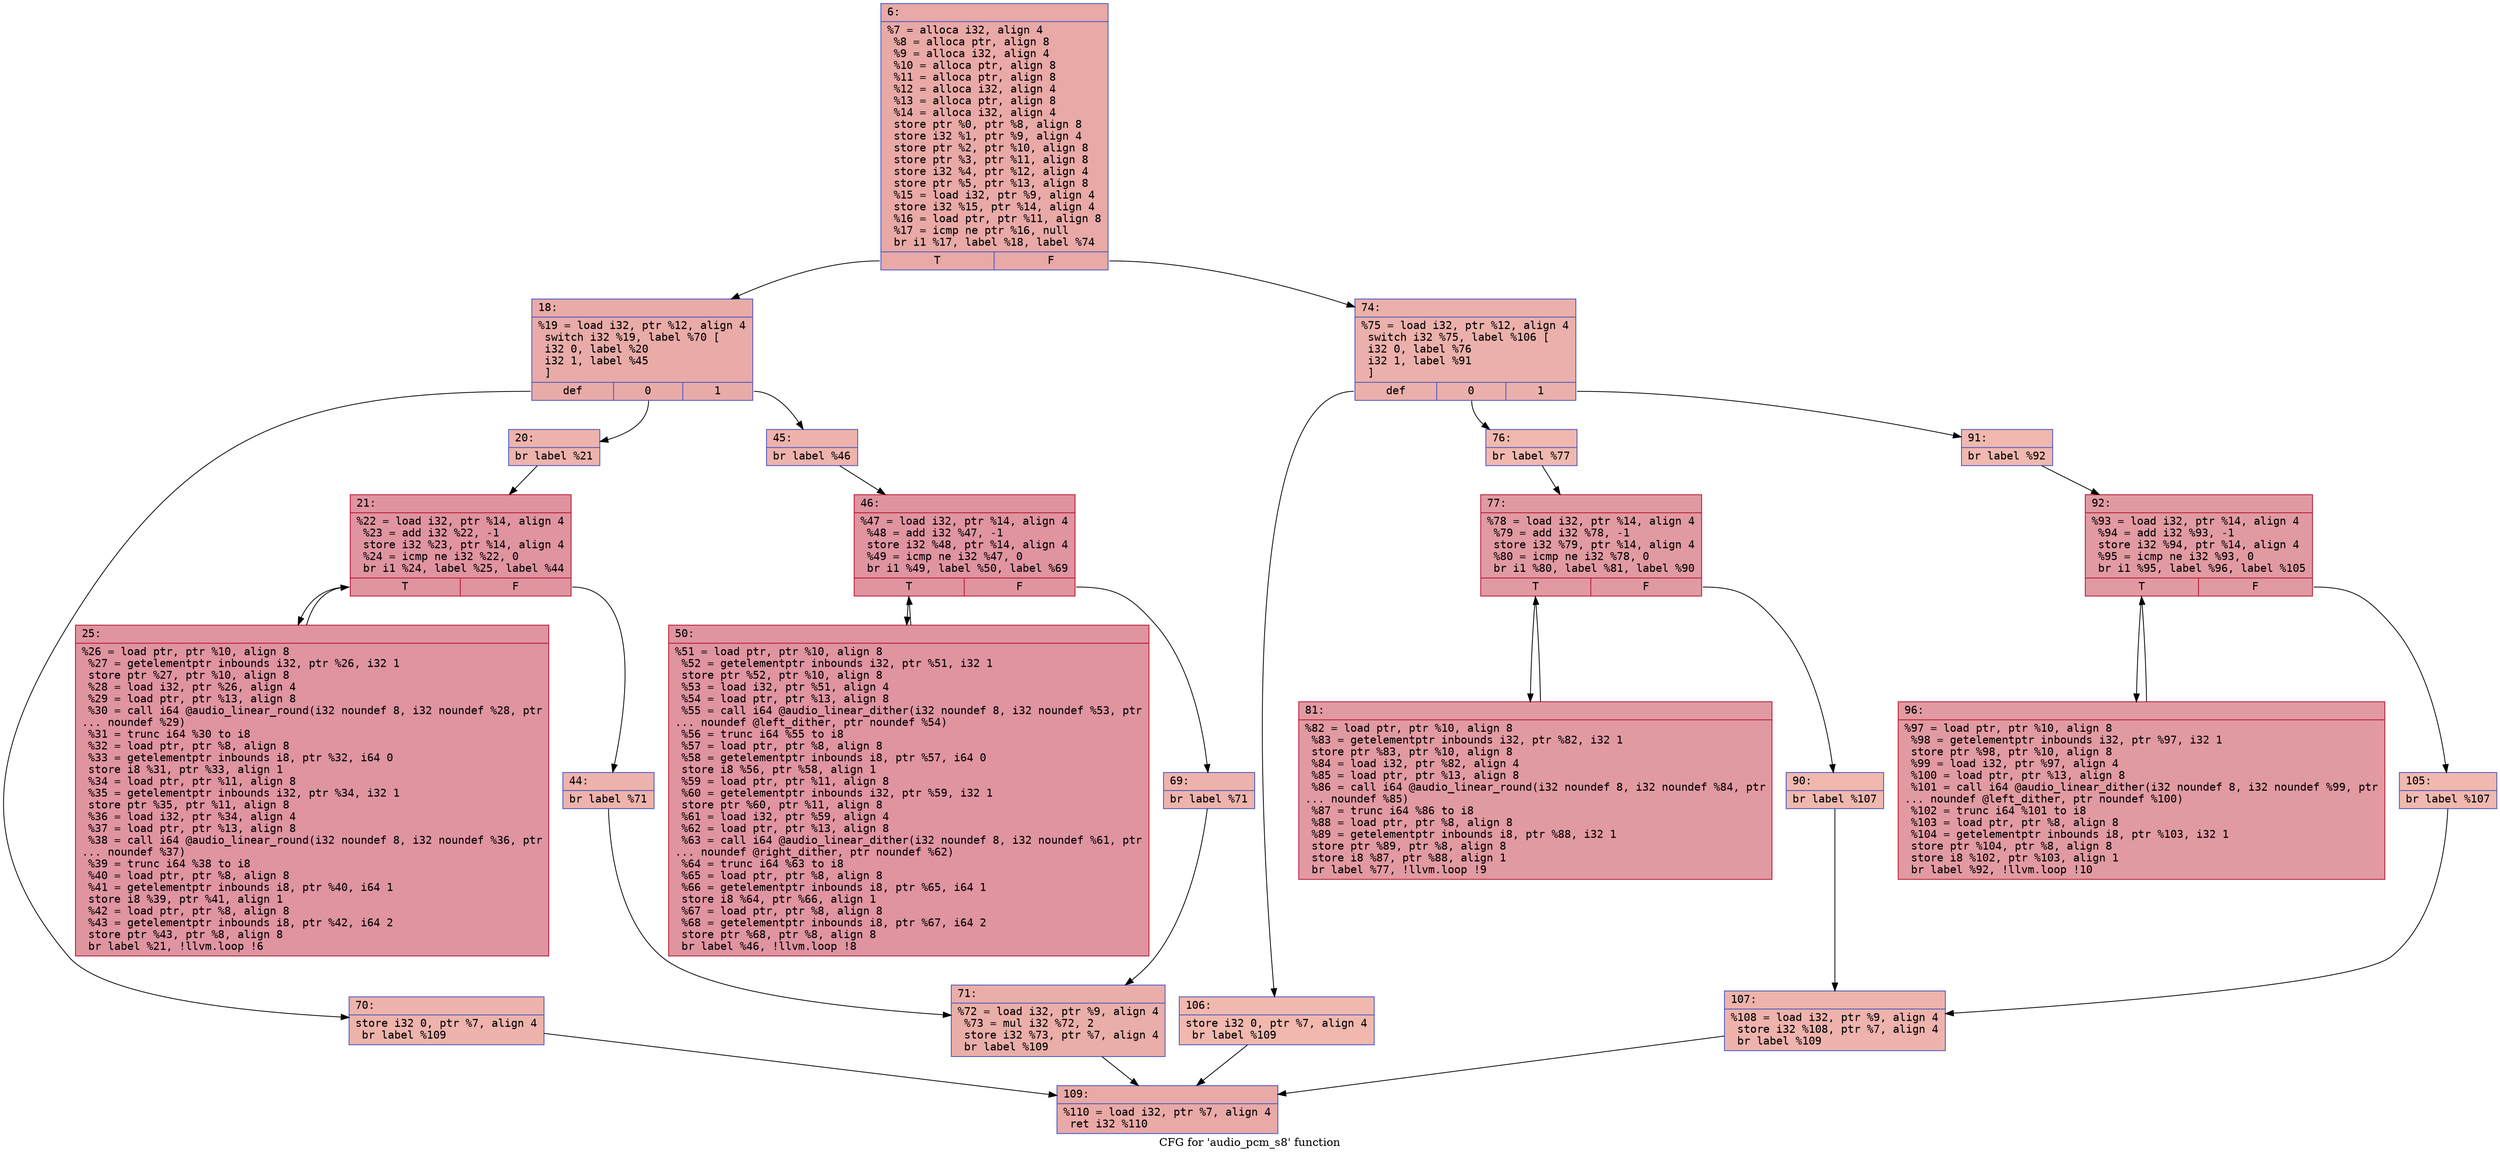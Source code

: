 digraph "CFG for 'audio_pcm_s8' function" {
	label="CFG for 'audio_pcm_s8' function";

	Node0x6000022dfe30 [shape=record,color="#3d50c3ff", style=filled, fillcolor="#ca3b3770" fontname="Courier",label="{6:\l|  %7 = alloca i32, align 4\l  %8 = alloca ptr, align 8\l  %9 = alloca i32, align 4\l  %10 = alloca ptr, align 8\l  %11 = alloca ptr, align 8\l  %12 = alloca i32, align 4\l  %13 = alloca ptr, align 8\l  %14 = alloca i32, align 4\l  store ptr %0, ptr %8, align 8\l  store i32 %1, ptr %9, align 4\l  store ptr %2, ptr %10, align 8\l  store ptr %3, ptr %11, align 8\l  store i32 %4, ptr %12, align 4\l  store ptr %5, ptr %13, align 8\l  %15 = load i32, ptr %9, align 4\l  store i32 %15, ptr %14, align 4\l  %16 = load ptr, ptr %11, align 8\l  %17 = icmp ne ptr %16, null\l  br i1 %17, label %18, label %74\l|{<s0>T|<s1>F}}"];
	Node0x6000022dfe30:s0 -> Node0x6000022dfe80[tooltip="6 -> 18\nProbability 62.50%" ];
	Node0x6000022dfe30:s1 -> Node0x6000022d8230[tooltip="6 -> 74\nProbability 37.50%" ];
	Node0x6000022dfe80 [shape=record,color="#3d50c3ff", style=filled, fillcolor="#cc403a70" fontname="Courier",label="{18:\l|  %19 = load i32, ptr %12, align 4\l  switch i32 %19, label %70 [\l    i32 0, label %20\l    i32 1, label %45\l  ]\l|{<s0>def|<s1>0|<s2>1}}"];
	Node0x6000022dfe80:s0 -> Node0x6000022d8190[tooltip="18 -> 70\nProbability 33.33%" ];
	Node0x6000022dfe80:s1 -> Node0x6000022dfed0[tooltip="18 -> 20\nProbability 33.33%" ];
	Node0x6000022dfe80:s2 -> Node0x6000022d8050[tooltip="18 -> 45\nProbability 33.33%" ];
	Node0x6000022dfed0 [shape=record,color="#3d50c3ff", style=filled, fillcolor="#d6524470" fontname="Courier",label="{20:\l|  br label %21\l}"];
	Node0x6000022dfed0 -> Node0x6000022dff20[tooltip="20 -> 21\nProbability 100.00%" ];
	Node0x6000022dff20 [shape=record,color="#b70d28ff", style=filled, fillcolor="#b70d2870" fontname="Courier",label="{21:\l|  %22 = load i32, ptr %14, align 4\l  %23 = add i32 %22, -1\l  store i32 %23, ptr %14, align 4\l  %24 = icmp ne i32 %22, 0\l  br i1 %24, label %25, label %44\l|{<s0>T|<s1>F}}"];
	Node0x6000022dff20:s0 -> Node0x6000022dff70[tooltip="21 -> 25\nProbability 96.88%" ];
	Node0x6000022dff20:s1 -> Node0x6000022d8000[tooltip="21 -> 44\nProbability 3.12%" ];
	Node0x6000022dff70 [shape=record,color="#b70d28ff", style=filled, fillcolor="#b70d2870" fontname="Courier",label="{25:\l|  %26 = load ptr, ptr %10, align 8\l  %27 = getelementptr inbounds i32, ptr %26, i32 1\l  store ptr %27, ptr %10, align 8\l  %28 = load i32, ptr %26, align 4\l  %29 = load ptr, ptr %13, align 8\l  %30 = call i64 @audio_linear_round(i32 noundef 8, i32 noundef %28, ptr\l... noundef %29)\l  %31 = trunc i64 %30 to i8\l  %32 = load ptr, ptr %8, align 8\l  %33 = getelementptr inbounds i8, ptr %32, i64 0\l  store i8 %31, ptr %33, align 1\l  %34 = load ptr, ptr %11, align 8\l  %35 = getelementptr inbounds i32, ptr %34, i32 1\l  store ptr %35, ptr %11, align 8\l  %36 = load i32, ptr %34, align 4\l  %37 = load ptr, ptr %13, align 8\l  %38 = call i64 @audio_linear_round(i32 noundef 8, i32 noundef %36, ptr\l... noundef %37)\l  %39 = trunc i64 %38 to i8\l  %40 = load ptr, ptr %8, align 8\l  %41 = getelementptr inbounds i8, ptr %40, i64 1\l  store i8 %39, ptr %41, align 1\l  %42 = load ptr, ptr %8, align 8\l  %43 = getelementptr inbounds i8, ptr %42, i64 2\l  store ptr %43, ptr %8, align 8\l  br label %21, !llvm.loop !6\l}"];
	Node0x6000022dff70 -> Node0x6000022dff20[tooltip="25 -> 21\nProbability 100.00%" ];
	Node0x6000022d8000 [shape=record,color="#3d50c3ff", style=filled, fillcolor="#d6524470" fontname="Courier",label="{44:\l|  br label %71\l}"];
	Node0x6000022d8000 -> Node0x6000022d81e0[tooltip="44 -> 71\nProbability 100.00%" ];
	Node0x6000022d8050 [shape=record,color="#3d50c3ff", style=filled, fillcolor="#d6524470" fontname="Courier",label="{45:\l|  br label %46\l}"];
	Node0x6000022d8050 -> Node0x6000022d80a0[tooltip="45 -> 46\nProbability 100.00%" ];
	Node0x6000022d80a0 [shape=record,color="#b70d28ff", style=filled, fillcolor="#b70d2870" fontname="Courier",label="{46:\l|  %47 = load i32, ptr %14, align 4\l  %48 = add i32 %47, -1\l  store i32 %48, ptr %14, align 4\l  %49 = icmp ne i32 %47, 0\l  br i1 %49, label %50, label %69\l|{<s0>T|<s1>F}}"];
	Node0x6000022d80a0:s0 -> Node0x6000022d80f0[tooltip="46 -> 50\nProbability 96.88%" ];
	Node0x6000022d80a0:s1 -> Node0x6000022d8140[tooltip="46 -> 69\nProbability 3.12%" ];
	Node0x6000022d80f0 [shape=record,color="#b70d28ff", style=filled, fillcolor="#b70d2870" fontname="Courier",label="{50:\l|  %51 = load ptr, ptr %10, align 8\l  %52 = getelementptr inbounds i32, ptr %51, i32 1\l  store ptr %52, ptr %10, align 8\l  %53 = load i32, ptr %51, align 4\l  %54 = load ptr, ptr %13, align 8\l  %55 = call i64 @audio_linear_dither(i32 noundef 8, i32 noundef %53, ptr\l... noundef @left_dither, ptr noundef %54)\l  %56 = trunc i64 %55 to i8\l  %57 = load ptr, ptr %8, align 8\l  %58 = getelementptr inbounds i8, ptr %57, i64 0\l  store i8 %56, ptr %58, align 1\l  %59 = load ptr, ptr %11, align 8\l  %60 = getelementptr inbounds i32, ptr %59, i32 1\l  store ptr %60, ptr %11, align 8\l  %61 = load i32, ptr %59, align 4\l  %62 = load ptr, ptr %13, align 8\l  %63 = call i64 @audio_linear_dither(i32 noundef 8, i32 noundef %61, ptr\l... noundef @right_dither, ptr noundef %62)\l  %64 = trunc i64 %63 to i8\l  %65 = load ptr, ptr %8, align 8\l  %66 = getelementptr inbounds i8, ptr %65, i64 1\l  store i8 %64, ptr %66, align 1\l  %67 = load ptr, ptr %8, align 8\l  %68 = getelementptr inbounds i8, ptr %67, i64 2\l  store ptr %68, ptr %8, align 8\l  br label %46, !llvm.loop !8\l}"];
	Node0x6000022d80f0 -> Node0x6000022d80a0[tooltip="50 -> 46\nProbability 100.00%" ];
	Node0x6000022d8140 [shape=record,color="#3d50c3ff", style=filled, fillcolor="#d6524470" fontname="Courier",label="{69:\l|  br label %71\l}"];
	Node0x6000022d8140 -> Node0x6000022d81e0[tooltip="69 -> 71\nProbability 100.00%" ];
	Node0x6000022d8190 [shape=record,color="#3d50c3ff", style=filled, fillcolor="#d6524470" fontname="Courier",label="{70:\l|  store i32 0, ptr %7, align 4\l  br label %109\l}"];
	Node0x6000022d8190 -> Node0x6000022d85a0[tooltip="70 -> 109\nProbability 100.00%" ];
	Node0x6000022d81e0 [shape=record,color="#3d50c3ff", style=filled, fillcolor="#d0473d70" fontname="Courier",label="{71:\l|  %72 = load i32, ptr %9, align 4\l  %73 = mul i32 %72, 2\l  store i32 %73, ptr %7, align 4\l  br label %109\l}"];
	Node0x6000022d81e0 -> Node0x6000022d85a0[tooltip="71 -> 109\nProbability 100.00%" ];
	Node0x6000022d8230 [shape=record,color="#3d50c3ff", style=filled, fillcolor="#d24b4070" fontname="Courier",label="{74:\l|  %75 = load i32, ptr %12, align 4\l  switch i32 %75, label %106 [\l    i32 0, label %76\l    i32 1, label %91\l  ]\l|{<s0>def|<s1>0|<s2>1}}"];
	Node0x6000022d8230:s0 -> Node0x6000022d8500[tooltip="74 -> 106\nProbability 33.33%" ];
	Node0x6000022d8230:s1 -> Node0x6000022d8280[tooltip="74 -> 76\nProbability 33.33%" ];
	Node0x6000022d8230:s2 -> Node0x6000022d83c0[tooltip="74 -> 91\nProbability 33.33%" ];
	Node0x6000022d8280 [shape=record,color="#3d50c3ff", style=filled, fillcolor="#dc5d4a70" fontname="Courier",label="{76:\l|  br label %77\l}"];
	Node0x6000022d8280 -> Node0x6000022d82d0[tooltip="76 -> 77\nProbability 100.00%" ];
	Node0x6000022d82d0 [shape=record,color="#b70d28ff", style=filled, fillcolor="#bb1b2c70" fontname="Courier",label="{77:\l|  %78 = load i32, ptr %14, align 4\l  %79 = add i32 %78, -1\l  store i32 %79, ptr %14, align 4\l  %80 = icmp ne i32 %78, 0\l  br i1 %80, label %81, label %90\l|{<s0>T|<s1>F}}"];
	Node0x6000022d82d0:s0 -> Node0x6000022d8320[tooltip="77 -> 81\nProbability 96.88%" ];
	Node0x6000022d82d0:s1 -> Node0x6000022d8370[tooltip="77 -> 90\nProbability 3.12%" ];
	Node0x6000022d8320 [shape=record,color="#b70d28ff", style=filled, fillcolor="#bb1b2c70" fontname="Courier",label="{81:\l|  %82 = load ptr, ptr %10, align 8\l  %83 = getelementptr inbounds i32, ptr %82, i32 1\l  store ptr %83, ptr %10, align 8\l  %84 = load i32, ptr %82, align 4\l  %85 = load ptr, ptr %13, align 8\l  %86 = call i64 @audio_linear_round(i32 noundef 8, i32 noundef %84, ptr\l... noundef %85)\l  %87 = trunc i64 %86 to i8\l  %88 = load ptr, ptr %8, align 8\l  %89 = getelementptr inbounds i8, ptr %88, i32 1\l  store ptr %89, ptr %8, align 8\l  store i8 %87, ptr %88, align 1\l  br label %77, !llvm.loop !9\l}"];
	Node0x6000022d8320 -> Node0x6000022d82d0[tooltip="81 -> 77\nProbability 100.00%" ];
	Node0x6000022d8370 [shape=record,color="#3d50c3ff", style=filled, fillcolor="#dc5d4a70" fontname="Courier",label="{90:\l|  br label %107\l}"];
	Node0x6000022d8370 -> Node0x6000022d8550[tooltip="90 -> 107\nProbability 100.00%" ];
	Node0x6000022d83c0 [shape=record,color="#3d50c3ff", style=filled, fillcolor="#dc5d4a70" fontname="Courier",label="{91:\l|  br label %92\l}"];
	Node0x6000022d83c0 -> Node0x6000022d8410[tooltip="91 -> 92\nProbability 100.00%" ];
	Node0x6000022d8410 [shape=record,color="#b70d28ff", style=filled, fillcolor="#bb1b2c70" fontname="Courier",label="{92:\l|  %93 = load i32, ptr %14, align 4\l  %94 = add i32 %93, -1\l  store i32 %94, ptr %14, align 4\l  %95 = icmp ne i32 %93, 0\l  br i1 %95, label %96, label %105\l|{<s0>T|<s1>F}}"];
	Node0x6000022d8410:s0 -> Node0x6000022d8460[tooltip="92 -> 96\nProbability 96.88%" ];
	Node0x6000022d8410:s1 -> Node0x6000022d84b0[tooltip="92 -> 105\nProbability 3.12%" ];
	Node0x6000022d8460 [shape=record,color="#b70d28ff", style=filled, fillcolor="#bb1b2c70" fontname="Courier",label="{96:\l|  %97 = load ptr, ptr %10, align 8\l  %98 = getelementptr inbounds i32, ptr %97, i32 1\l  store ptr %98, ptr %10, align 8\l  %99 = load i32, ptr %97, align 4\l  %100 = load ptr, ptr %13, align 8\l  %101 = call i64 @audio_linear_dither(i32 noundef 8, i32 noundef %99, ptr\l... noundef @left_dither, ptr noundef %100)\l  %102 = trunc i64 %101 to i8\l  %103 = load ptr, ptr %8, align 8\l  %104 = getelementptr inbounds i8, ptr %103, i32 1\l  store ptr %104, ptr %8, align 8\l  store i8 %102, ptr %103, align 1\l  br label %92, !llvm.loop !10\l}"];
	Node0x6000022d8460 -> Node0x6000022d8410[tooltip="96 -> 92\nProbability 100.00%" ];
	Node0x6000022d84b0 [shape=record,color="#3d50c3ff", style=filled, fillcolor="#dc5d4a70" fontname="Courier",label="{105:\l|  br label %107\l}"];
	Node0x6000022d84b0 -> Node0x6000022d8550[tooltip="105 -> 107\nProbability 100.00%" ];
	Node0x6000022d8500 [shape=record,color="#3d50c3ff", style=filled, fillcolor="#dc5d4a70" fontname="Courier",label="{106:\l|  store i32 0, ptr %7, align 4\l  br label %109\l}"];
	Node0x6000022d8500 -> Node0x6000022d85a0[tooltip="106 -> 109\nProbability 100.00%" ];
	Node0x6000022d8550 [shape=record,color="#3d50c3ff", style=filled, fillcolor="#d6524470" fontname="Courier",label="{107:\l|  %108 = load i32, ptr %9, align 4\l  store i32 %108, ptr %7, align 4\l  br label %109\l}"];
	Node0x6000022d8550 -> Node0x6000022d85a0[tooltip="107 -> 109\nProbability 100.00%" ];
	Node0x6000022d85a0 [shape=record,color="#3d50c3ff", style=filled, fillcolor="#ca3b3770" fontname="Courier",label="{109:\l|  %110 = load i32, ptr %7, align 4\l  ret i32 %110\l}"];
}
